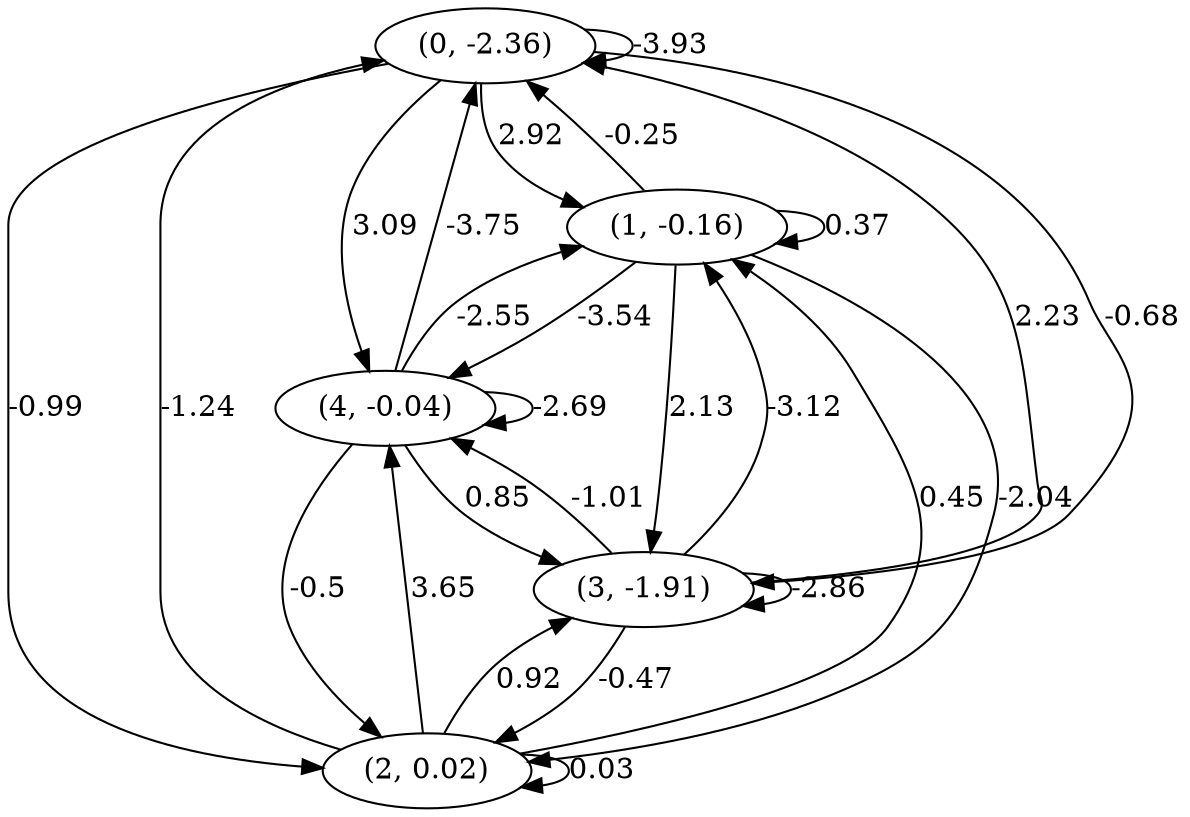 digraph {
    0 [ label = "(0, -2.36)" ]
    1 [ label = "(1, -0.16)" ]
    2 [ label = "(2, 0.02)" ]
    3 [ label = "(3, -1.91)" ]
    4 [ label = "(4, -0.04)" ]
    0 -> 0 [ label = "-3.93" ]
    1 -> 1 [ label = "0.37" ]
    2 -> 2 [ label = "0.03" ]
    3 -> 3 [ label = "-2.86" ]
    4 -> 4 [ label = "-2.69" ]
    1 -> 0 [ label = "-0.25" ]
    2 -> 0 [ label = "-1.24" ]
    3 -> 0 [ label = "2.23" ]
    4 -> 0 [ label = "-3.75" ]
    0 -> 1 [ label = "2.92" ]
    2 -> 1 [ label = "0.45" ]
    3 -> 1 [ label = "-3.12" ]
    4 -> 1 [ label = "-2.55" ]
    0 -> 2 [ label = "-0.99" ]
    1 -> 2 [ label = "-2.04" ]
    3 -> 2 [ label = "-0.47" ]
    4 -> 2 [ label = "-0.5" ]
    0 -> 3 [ label = "-0.68" ]
    1 -> 3 [ label = "2.13" ]
    2 -> 3 [ label = "0.92" ]
    4 -> 3 [ label = "0.85" ]
    0 -> 4 [ label = "3.09" ]
    1 -> 4 [ label = "-3.54" ]
    2 -> 4 [ label = "3.65" ]
    3 -> 4 [ label = "-1.01" ]
}

